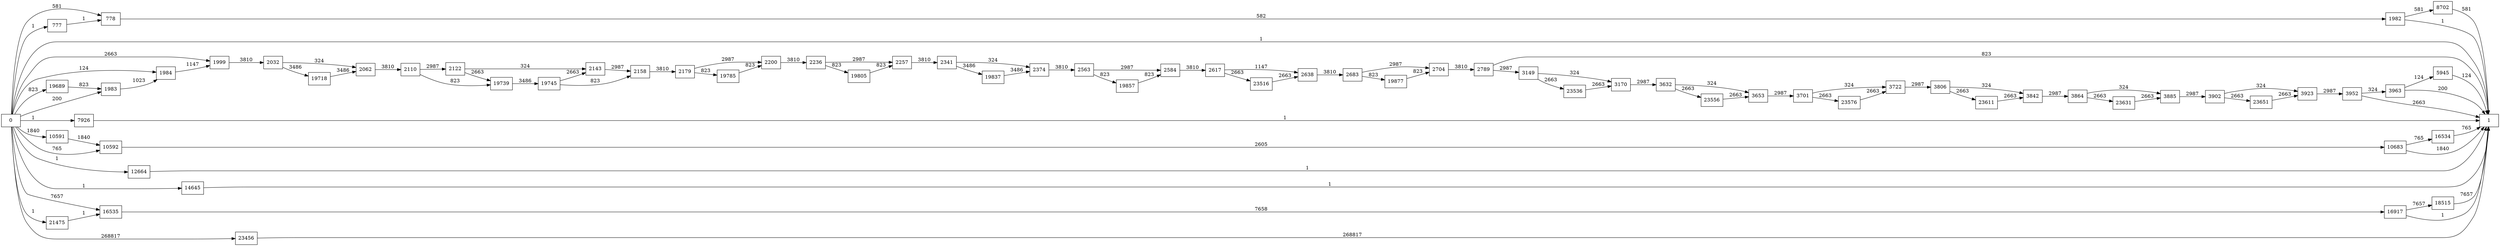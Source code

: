 digraph {
	graph [rankdir=LR]
	node [shape=rectangle]
	777 -> 778 [label=1]
	778 -> 1982 [label=582]
	1982 -> 1 [label=1]
	1982 -> 8702 [label=581]
	1983 -> 1984 [label=1023]
	1984 -> 1999 [label=1147]
	1999 -> 2032 [label=3810]
	2032 -> 2062 [label=324]
	2032 -> 19718 [label=3486]
	2062 -> 2110 [label=3810]
	2110 -> 2122 [label=2987]
	2110 -> 19739 [label=823]
	2122 -> 2143 [label=324]
	2122 -> 19739 [label=2663]
	2143 -> 2158 [label=2987]
	2158 -> 2179 [label=3810]
	2179 -> 2200 [label=2987]
	2179 -> 19785 [label=823]
	2200 -> 2236 [label=3810]
	2236 -> 2257 [label=2987]
	2236 -> 19805 [label=823]
	2257 -> 2341 [label=3810]
	2341 -> 2374 [label=324]
	2341 -> 19837 [label=3486]
	2374 -> 2563 [label=3810]
	2563 -> 2584 [label=2987]
	2563 -> 19857 [label=823]
	2584 -> 2617 [label=3810]
	2617 -> 2638 [label=1147]
	2617 -> 23516 [label=2663]
	2638 -> 2683 [label=3810]
	2683 -> 2704 [label=2987]
	2683 -> 19877 [label=823]
	2704 -> 2789 [label=3810]
	2789 -> 1 [label=823]
	2789 -> 3149 [label=2987]
	3149 -> 3170 [label=324]
	3149 -> 23536 [label=2663]
	3170 -> 3632 [label=2987]
	3632 -> 3653 [label=324]
	3632 -> 23556 [label=2663]
	3653 -> 3701 [label=2987]
	3701 -> 3722 [label=324]
	3701 -> 23576 [label=2663]
	3722 -> 3806 [label=2987]
	3806 -> 3842 [label=324]
	3806 -> 23611 [label=2663]
	3842 -> 3864 [label=2987]
	3864 -> 3885 [label=324]
	3864 -> 23631 [label=2663]
	3885 -> 3902 [label=2987]
	3902 -> 3923 [label=324]
	3902 -> 23651 [label=2663]
	3923 -> 3952 [label=2987]
	3952 -> 1 [label=2663]
	3952 -> 3963 [label=324]
	3963 -> 5945 [label=124]
	3963 -> 1 [label=200]
	5945 -> 1 [label=124]
	7926 -> 1 [label=1]
	8702 -> 1 [label=581]
	10591 -> 10592 [label=1840]
	10592 -> 10683 [label=2605]
	10683 -> 1 [label=1840]
	10683 -> 16534 [label=765]
	12664 -> 1 [label=1]
	14645 -> 1 [label=1]
	16534 -> 1 [label=765]
	16535 -> 16917 [label=7658]
	16917 -> 1 [label=1]
	16917 -> 18515 [label=7657]
	18515 -> 1 [label=7657]
	19689 -> 1983 [label=823]
	19718 -> 2062 [label=3486]
	19739 -> 19745 [label=3486]
	19745 -> 2158 [label=823]
	19745 -> 2143 [label=2663]
	19785 -> 2200 [label=823]
	19805 -> 2257 [label=823]
	19837 -> 2374 [label=3486]
	19857 -> 2584 [label=823]
	19877 -> 2704 [label=823]
	21475 -> 16535 [label=1]
	23456 -> 1 [label=268817]
	23516 -> 2638 [label=2663]
	23536 -> 3170 [label=2663]
	23556 -> 3653 [label=2663]
	23576 -> 3722 [label=2663]
	23611 -> 3842 [label=2663]
	23631 -> 3885 [label=2663]
	23651 -> 3923 [label=2663]
	0 -> 1983 [label=200]
	0 -> 1984 [label=124]
	0 -> 778 [label=581]
	0 -> 10592 [label=765]
	0 -> 16535 [label=7657]
	0 -> 777 [label=1]
	0 -> 1 [label=1]
	0 -> 7926 [label=1]
	0 -> 10591 [label=1840]
	0 -> 12664 [label=1]
	0 -> 14645 [label=1]
	0 -> 19689 [label=823]
	0 -> 21475 [label=1]
	0 -> 23456 [label=268817]
	0 -> 1999 [label=2663]
}
